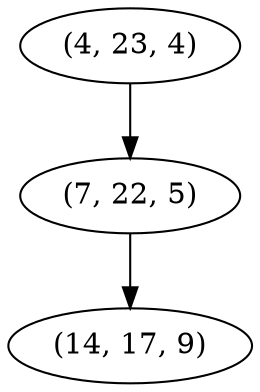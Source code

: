 digraph tree {
    "(4, 23, 4)";
    "(7, 22, 5)";
    "(14, 17, 9)";
    "(4, 23, 4)" -> "(7, 22, 5)";
    "(7, 22, 5)" -> "(14, 17, 9)";
}
